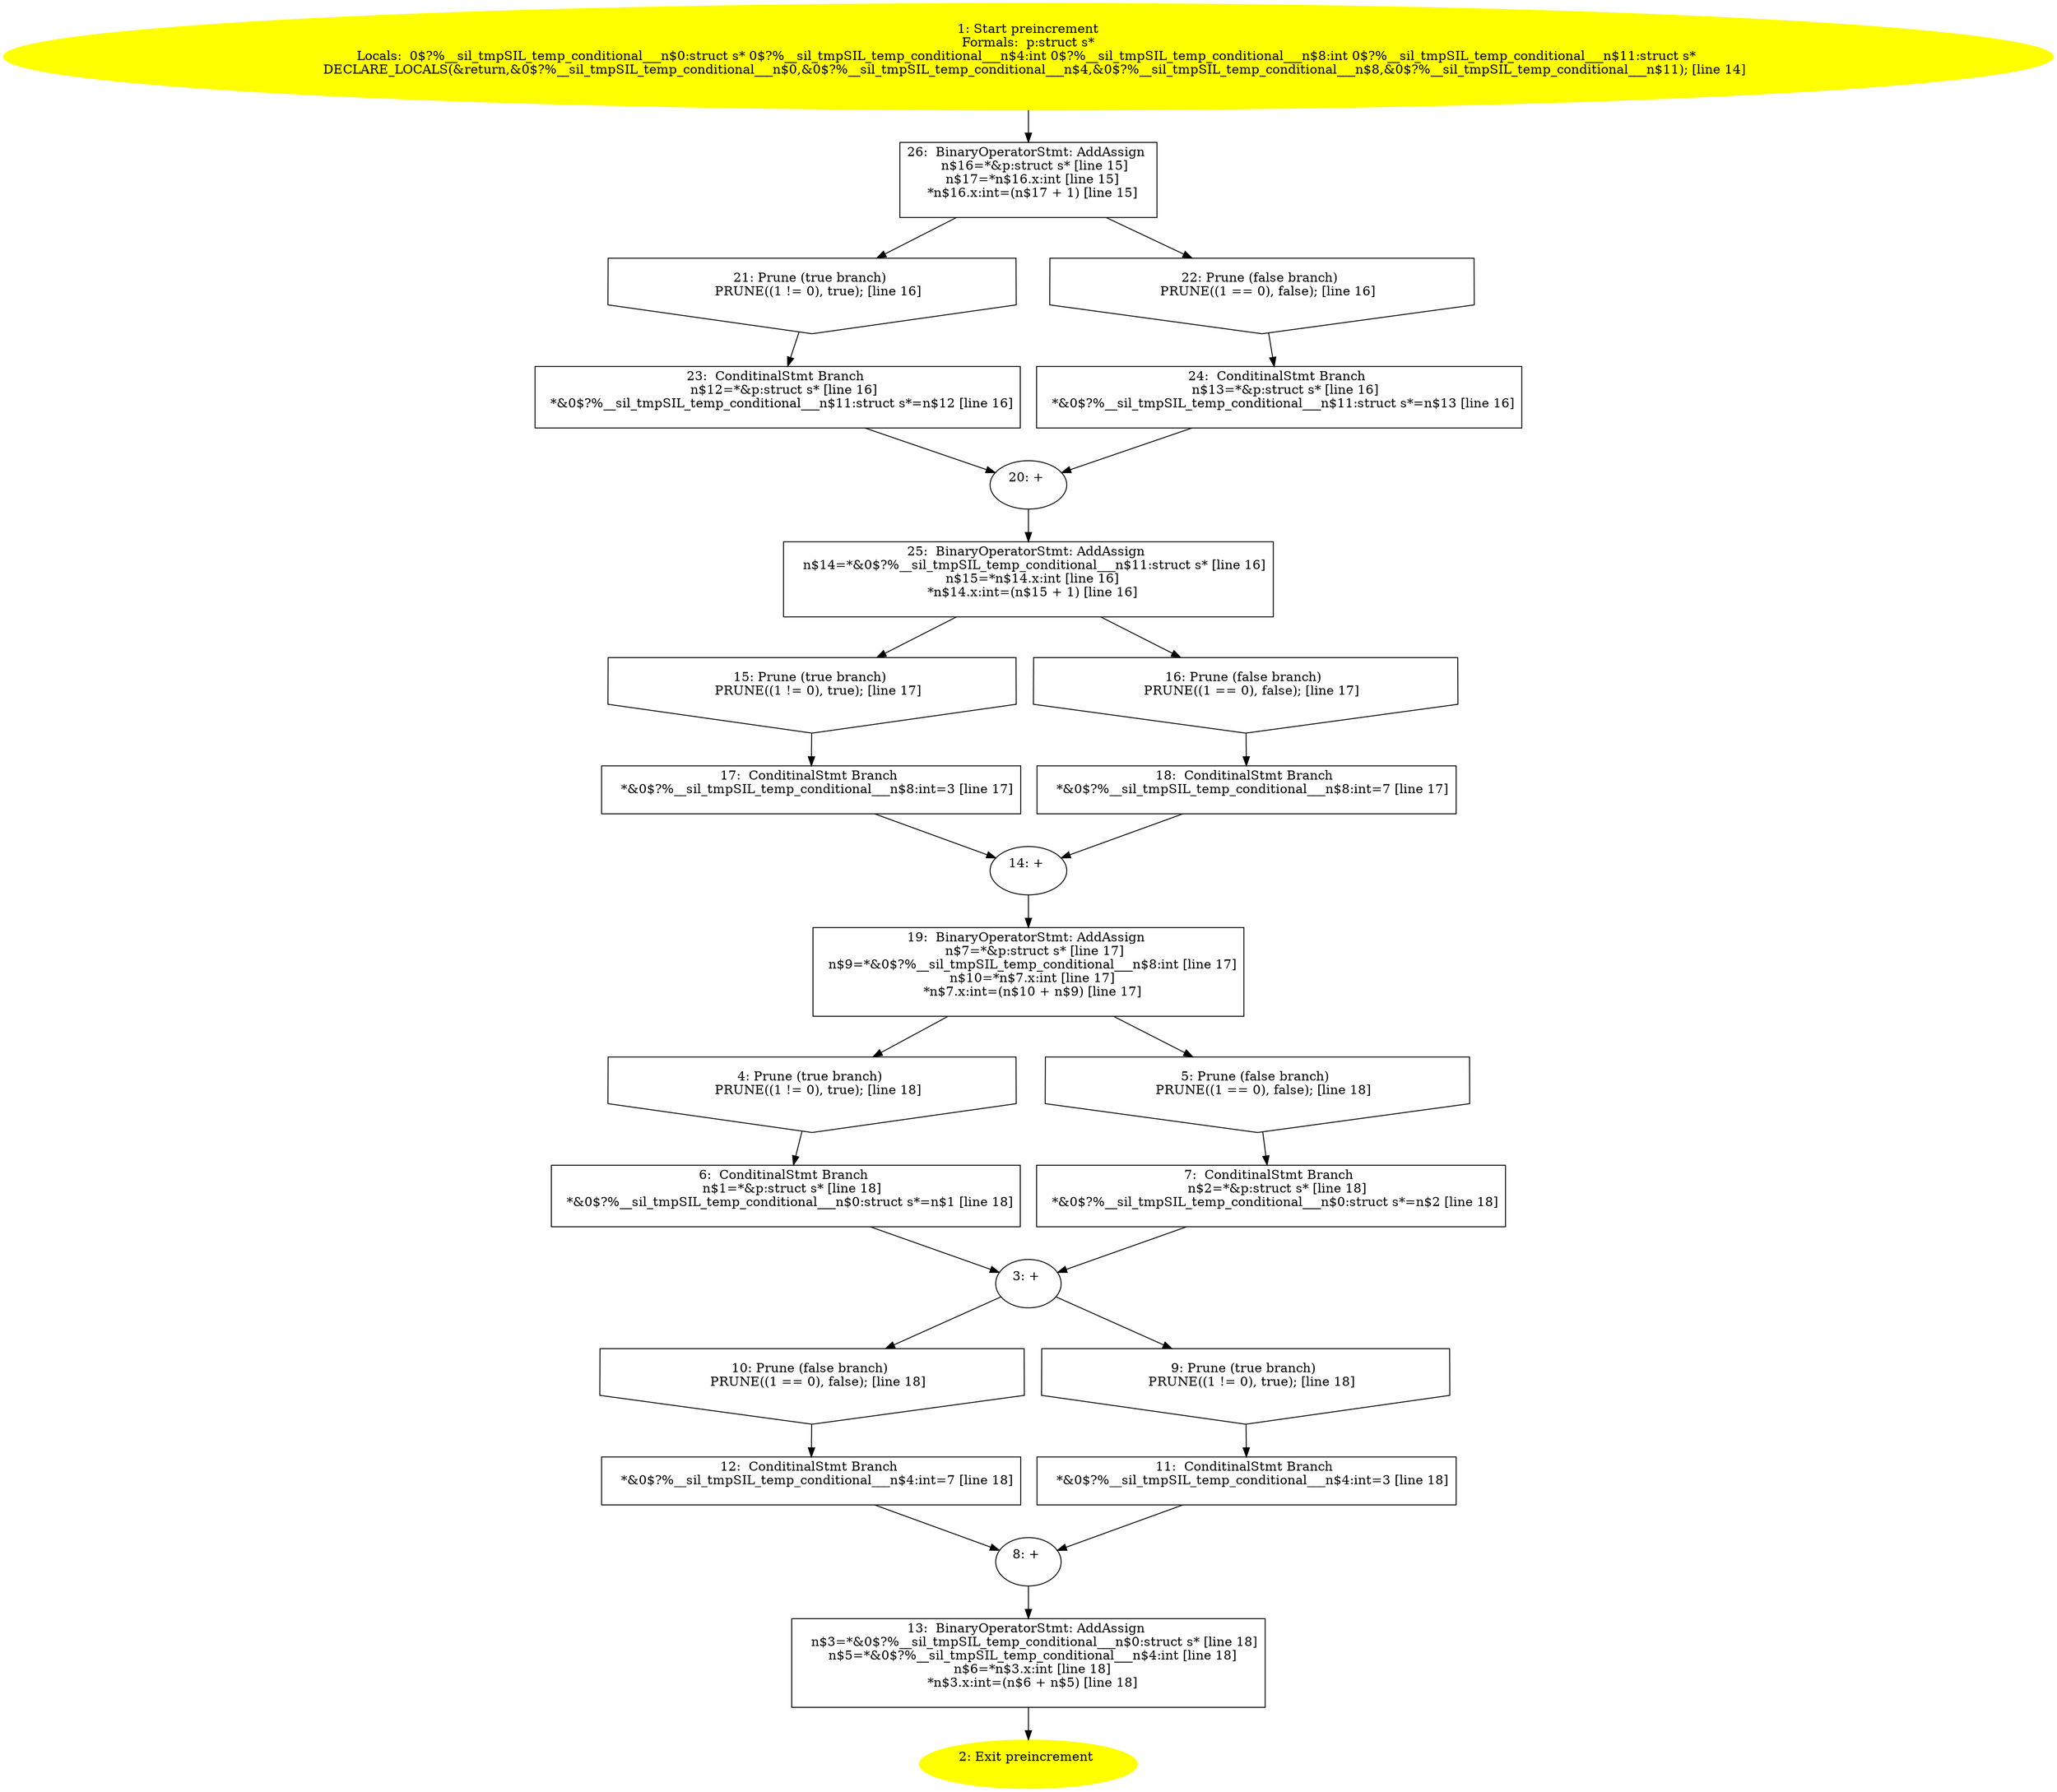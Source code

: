 /* @generated */
digraph iCFG {
"preincrement.db7c6523f16e1ab3058057cee6614472_26" [label="26:  BinaryOperatorStmt: AddAssign \n   n$16=*&p:struct s* [line 15]\n  n$17=*n$16.x:int [line 15]\n  *n$16.x:int=(n$17 + 1) [line 15]\n " shape="box"]
	

	 "preincrement.db7c6523f16e1ab3058057cee6614472_26" -> "preincrement.db7c6523f16e1ab3058057cee6614472_21" ;
	 "preincrement.db7c6523f16e1ab3058057cee6614472_26" -> "preincrement.db7c6523f16e1ab3058057cee6614472_22" ;
"preincrement.db7c6523f16e1ab3058057cee6614472_25" [label="25:  BinaryOperatorStmt: AddAssign \n   n$14=*&0$?%__sil_tmpSIL_temp_conditional___n$11:struct s* [line 16]\n  n$15=*n$14.x:int [line 16]\n  *n$14.x:int=(n$15 + 1) [line 16]\n " shape="box"]
	

	 "preincrement.db7c6523f16e1ab3058057cee6614472_25" -> "preincrement.db7c6523f16e1ab3058057cee6614472_15" ;
	 "preincrement.db7c6523f16e1ab3058057cee6614472_25" -> "preincrement.db7c6523f16e1ab3058057cee6614472_16" ;
"preincrement.db7c6523f16e1ab3058057cee6614472_24" [label="24:  ConditinalStmt Branch \n   n$13=*&p:struct s* [line 16]\n  *&0$?%__sil_tmpSIL_temp_conditional___n$11:struct s*=n$13 [line 16]\n " shape="box"]
	

	 "preincrement.db7c6523f16e1ab3058057cee6614472_24" -> "preincrement.db7c6523f16e1ab3058057cee6614472_20" ;
"preincrement.db7c6523f16e1ab3058057cee6614472_23" [label="23:  ConditinalStmt Branch \n   n$12=*&p:struct s* [line 16]\n  *&0$?%__sil_tmpSIL_temp_conditional___n$11:struct s*=n$12 [line 16]\n " shape="box"]
	

	 "preincrement.db7c6523f16e1ab3058057cee6614472_23" -> "preincrement.db7c6523f16e1ab3058057cee6614472_20" ;
"preincrement.db7c6523f16e1ab3058057cee6614472_22" [label="22: Prune (false branch) \n   PRUNE((1 == 0), false); [line 16]\n " shape="invhouse"]
	

	 "preincrement.db7c6523f16e1ab3058057cee6614472_22" -> "preincrement.db7c6523f16e1ab3058057cee6614472_24" ;
"preincrement.db7c6523f16e1ab3058057cee6614472_21" [label="21: Prune (true branch) \n   PRUNE((1 != 0), true); [line 16]\n " shape="invhouse"]
	

	 "preincrement.db7c6523f16e1ab3058057cee6614472_21" -> "preincrement.db7c6523f16e1ab3058057cee6614472_23" ;
"preincrement.db7c6523f16e1ab3058057cee6614472_20" [label="20: + \n  " ]
	

	 "preincrement.db7c6523f16e1ab3058057cee6614472_20" -> "preincrement.db7c6523f16e1ab3058057cee6614472_25" ;
"preincrement.db7c6523f16e1ab3058057cee6614472_19" [label="19:  BinaryOperatorStmt: AddAssign \n   n$7=*&p:struct s* [line 17]\n  n$9=*&0$?%__sil_tmpSIL_temp_conditional___n$8:int [line 17]\n  n$10=*n$7.x:int [line 17]\n  *n$7.x:int=(n$10 + n$9) [line 17]\n " shape="box"]
	

	 "preincrement.db7c6523f16e1ab3058057cee6614472_19" -> "preincrement.db7c6523f16e1ab3058057cee6614472_4" ;
	 "preincrement.db7c6523f16e1ab3058057cee6614472_19" -> "preincrement.db7c6523f16e1ab3058057cee6614472_5" ;
"preincrement.db7c6523f16e1ab3058057cee6614472_18" [label="18:  ConditinalStmt Branch \n   *&0$?%__sil_tmpSIL_temp_conditional___n$8:int=7 [line 17]\n " shape="box"]
	

	 "preincrement.db7c6523f16e1ab3058057cee6614472_18" -> "preincrement.db7c6523f16e1ab3058057cee6614472_14" ;
"preincrement.db7c6523f16e1ab3058057cee6614472_17" [label="17:  ConditinalStmt Branch \n   *&0$?%__sil_tmpSIL_temp_conditional___n$8:int=3 [line 17]\n " shape="box"]
	

	 "preincrement.db7c6523f16e1ab3058057cee6614472_17" -> "preincrement.db7c6523f16e1ab3058057cee6614472_14" ;
"preincrement.db7c6523f16e1ab3058057cee6614472_16" [label="16: Prune (false branch) \n   PRUNE((1 == 0), false); [line 17]\n " shape="invhouse"]
	

	 "preincrement.db7c6523f16e1ab3058057cee6614472_16" -> "preincrement.db7c6523f16e1ab3058057cee6614472_18" ;
"preincrement.db7c6523f16e1ab3058057cee6614472_15" [label="15: Prune (true branch) \n   PRUNE((1 != 0), true); [line 17]\n " shape="invhouse"]
	

	 "preincrement.db7c6523f16e1ab3058057cee6614472_15" -> "preincrement.db7c6523f16e1ab3058057cee6614472_17" ;
"preincrement.db7c6523f16e1ab3058057cee6614472_14" [label="14: + \n  " ]
	

	 "preincrement.db7c6523f16e1ab3058057cee6614472_14" -> "preincrement.db7c6523f16e1ab3058057cee6614472_19" ;
"preincrement.db7c6523f16e1ab3058057cee6614472_13" [label="13:  BinaryOperatorStmt: AddAssign \n   n$3=*&0$?%__sil_tmpSIL_temp_conditional___n$0:struct s* [line 18]\n  n$5=*&0$?%__sil_tmpSIL_temp_conditional___n$4:int [line 18]\n  n$6=*n$3.x:int [line 18]\n  *n$3.x:int=(n$6 + n$5) [line 18]\n " shape="box"]
	

	 "preincrement.db7c6523f16e1ab3058057cee6614472_13" -> "preincrement.db7c6523f16e1ab3058057cee6614472_2" ;
"preincrement.db7c6523f16e1ab3058057cee6614472_12" [label="12:  ConditinalStmt Branch \n   *&0$?%__sil_tmpSIL_temp_conditional___n$4:int=7 [line 18]\n " shape="box"]
	

	 "preincrement.db7c6523f16e1ab3058057cee6614472_12" -> "preincrement.db7c6523f16e1ab3058057cee6614472_8" ;
"preincrement.db7c6523f16e1ab3058057cee6614472_11" [label="11:  ConditinalStmt Branch \n   *&0$?%__sil_tmpSIL_temp_conditional___n$4:int=3 [line 18]\n " shape="box"]
	

	 "preincrement.db7c6523f16e1ab3058057cee6614472_11" -> "preincrement.db7c6523f16e1ab3058057cee6614472_8" ;
"preincrement.db7c6523f16e1ab3058057cee6614472_10" [label="10: Prune (false branch) \n   PRUNE((1 == 0), false); [line 18]\n " shape="invhouse"]
	

	 "preincrement.db7c6523f16e1ab3058057cee6614472_10" -> "preincrement.db7c6523f16e1ab3058057cee6614472_12" ;
"preincrement.db7c6523f16e1ab3058057cee6614472_9" [label="9: Prune (true branch) \n   PRUNE((1 != 0), true); [line 18]\n " shape="invhouse"]
	

	 "preincrement.db7c6523f16e1ab3058057cee6614472_9" -> "preincrement.db7c6523f16e1ab3058057cee6614472_11" ;
"preincrement.db7c6523f16e1ab3058057cee6614472_8" [label="8: + \n  " ]
	

	 "preincrement.db7c6523f16e1ab3058057cee6614472_8" -> "preincrement.db7c6523f16e1ab3058057cee6614472_13" ;
"preincrement.db7c6523f16e1ab3058057cee6614472_7" [label="7:  ConditinalStmt Branch \n   n$2=*&p:struct s* [line 18]\n  *&0$?%__sil_tmpSIL_temp_conditional___n$0:struct s*=n$2 [line 18]\n " shape="box"]
	

	 "preincrement.db7c6523f16e1ab3058057cee6614472_7" -> "preincrement.db7c6523f16e1ab3058057cee6614472_3" ;
"preincrement.db7c6523f16e1ab3058057cee6614472_6" [label="6:  ConditinalStmt Branch \n   n$1=*&p:struct s* [line 18]\n  *&0$?%__sil_tmpSIL_temp_conditional___n$0:struct s*=n$1 [line 18]\n " shape="box"]
	

	 "preincrement.db7c6523f16e1ab3058057cee6614472_6" -> "preincrement.db7c6523f16e1ab3058057cee6614472_3" ;
"preincrement.db7c6523f16e1ab3058057cee6614472_5" [label="5: Prune (false branch) \n   PRUNE((1 == 0), false); [line 18]\n " shape="invhouse"]
	

	 "preincrement.db7c6523f16e1ab3058057cee6614472_5" -> "preincrement.db7c6523f16e1ab3058057cee6614472_7" ;
"preincrement.db7c6523f16e1ab3058057cee6614472_4" [label="4: Prune (true branch) \n   PRUNE((1 != 0), true); [line 18]\n " shape="invhouse"]
	

	 "preincrement.db7c6523f16e1ab3058057cee6614472_4" -> "preincrement.db7c6523f16e1ab3058057cee6614472_6" ;
"preincrement.db7c6523f16e1ab3058057cee6614472_3" [label="3: + \n  " ]
	

	 "preincrement.db7c6523f16e1ab3058057cee6614472_3" -> "preincrement.db7c6523f16e1ab3058057cee6614472_9" ;
	 "preincrement.db7c6523f16e1ab3058057cee6614472_3" -> "preincrement.db7c6523f16e1ab3058057cee6614472_10" ;
"preincrement.db7c6523f16e1ab3058057cee6614472_2" [label="2: Exit preincrement \n  " color=yellow style=filled]
	

"preincrement.db7c6523f16e1ab3058057cee6614472_1" [label="1: Start preincrement\nFormals:  p:struct s*\nLocals:  0$?%__sil_tmpSIL_temp_conditional___n$0:struct s* 0$?%__sil_tmpSIL_temp_conditional___n$4:int 0$?%__sil_tmpSIL_temp_conditional___n$8:int 0$?%__sil_tmpSIL_temp_conditional___n$11:struct s* \n   DECLARE_LOCALS(&return,&0$?%__sil_tmpSIL_temp_conditional___n$0,&0$?%__sil_tmpSIL_temp_conditional___n$4,&0$?%__sil_tmpSIL_temp_conditional___n$8,&0$?%__sil_tmpSIL_temp_conditional___n$11); [line 14]\n " color=yellow style=filled]
	

	 "preincrement.db7c6523f16e1ab3058057cee6614472_1" -> "preincrement.db7c6523f16e1ab3058057cee6614472_26" ;
}
